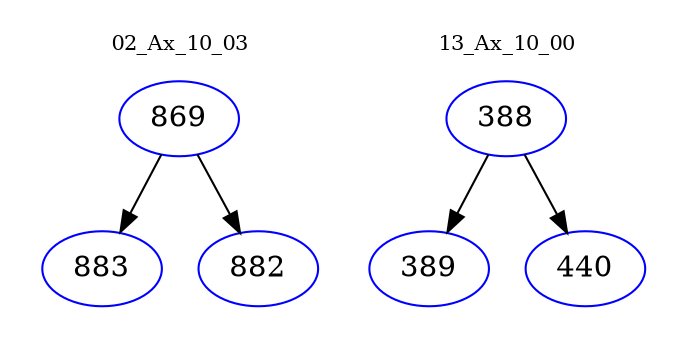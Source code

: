 digraph{
subgraph cluster_0 {
color = white
label = "02_Ax_10_03";
fontsize=10;
T0_869 [label="869", color="blue"]
T0_869 -> T0_883 [color="black"]
T0_883 [label="883", color="blue"]
T0_869 -> T0_882 [color="black"]
T0_882 [label="882", color="blue"]
}
subgraph cluster_1 {
color = white
label = "13_Ax_10_00";
fontsize=10;
T1_388 [label="388", color="blue"]
T1_388 -> T1_389 [color="black"]
T1_389 [label="389", color="blue"]
T1_388 -> T1_440 [color="black"]
T1_440 [label="440", color="blue"]
}
}
